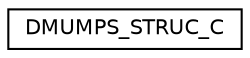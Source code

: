 digraph "Graphical Class Hierarchy"
{
  edge [fontname="Helvetica",fontsize="10",labelfontname="Helvetica",labelfontsize="10"];
  node [fontname="Helvetica",fontsize="10",shape=record];
  rankdir="LR";
  Node1 [label="DMUMPS_STRUC_C",height=0.2,width=0.4,color="black", fillcolor="white", style="filled",URL="$structDMUMPS__STRUC__C.html"];
}
